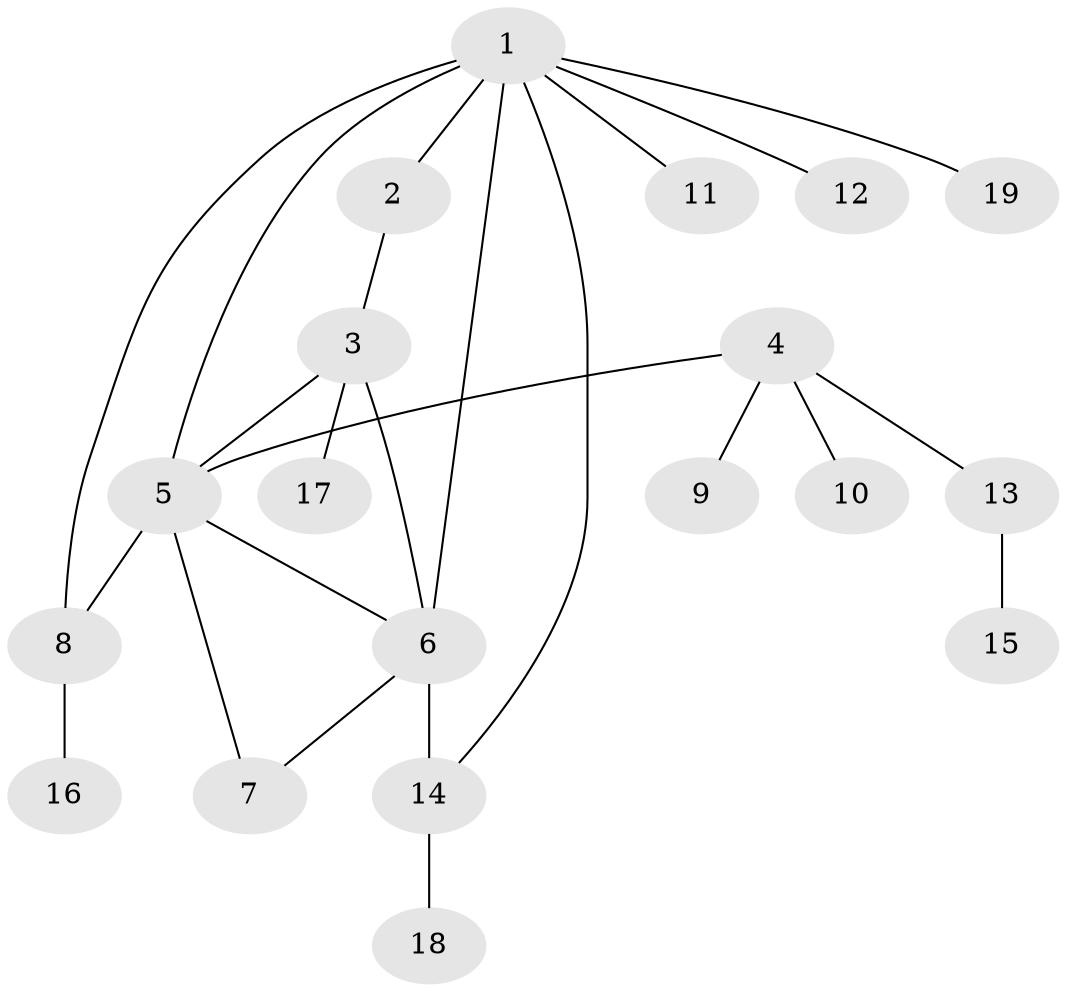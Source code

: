 // original degree distribution, {10: 0.02127659574468085, 1: 0.5106382978723404, 2: 0.23404255319148937, 6: 0.0425531914893617, 5: 0.0425531914893617, 9: 0.02127659574468085, 3: 0.06382978723404255, 4: 0.06382978723404255}
// Generated by graph-tools (version 1.1) at 2025/52/03/04/25 22:52:14]
// undirected, 19 vertices, 24 edges
graph export_dot {
  node [color=gray90,style=filled];
  1;
  2;
  3;
  4;
  5;
  6;
  7;
  8;
  9;
  10;
  11;
  12;
  13;
  14;
  15;
  16;
  17;
  18;
  19;
  1 -- 2 [weight=2.0];
  1 -- 5 [weight=1.0];
  1 -- 6 [weight=1.0];
  1 -- 8 [weight=1.0];
  1 -- 11 [weight=1.0];
  1 -- 12 [weight=1.0];
  1 -- 14 [weight=1.0];
  1 -- 19 [weight=1.0];
  2 -- 3 [weight=1.0];
  3 -- 5 [weight=2.0];
  3 -- 6 [weight=2.0];
  3 -- 17 [weight=1.0];
  4 -- 5 [weight=1.0];
  4 -- 9 [weight=1.0];
  4 -- 10 [weight=1.0];
  4 -- 13 [weight=1.0];
  5 -- 6 [weight=1.0];
  5 -- 7 [weight=1.0];
  5 -- 8 [weight=1.0];
  6 -- 7 [weight=1.0];
  6 -- 14 [weight=3.0];
  8 -- 16 [weight=1.0];
  13 -- 15 [weight=1.0];
  14 -- 18 [weight=1.0];
}
